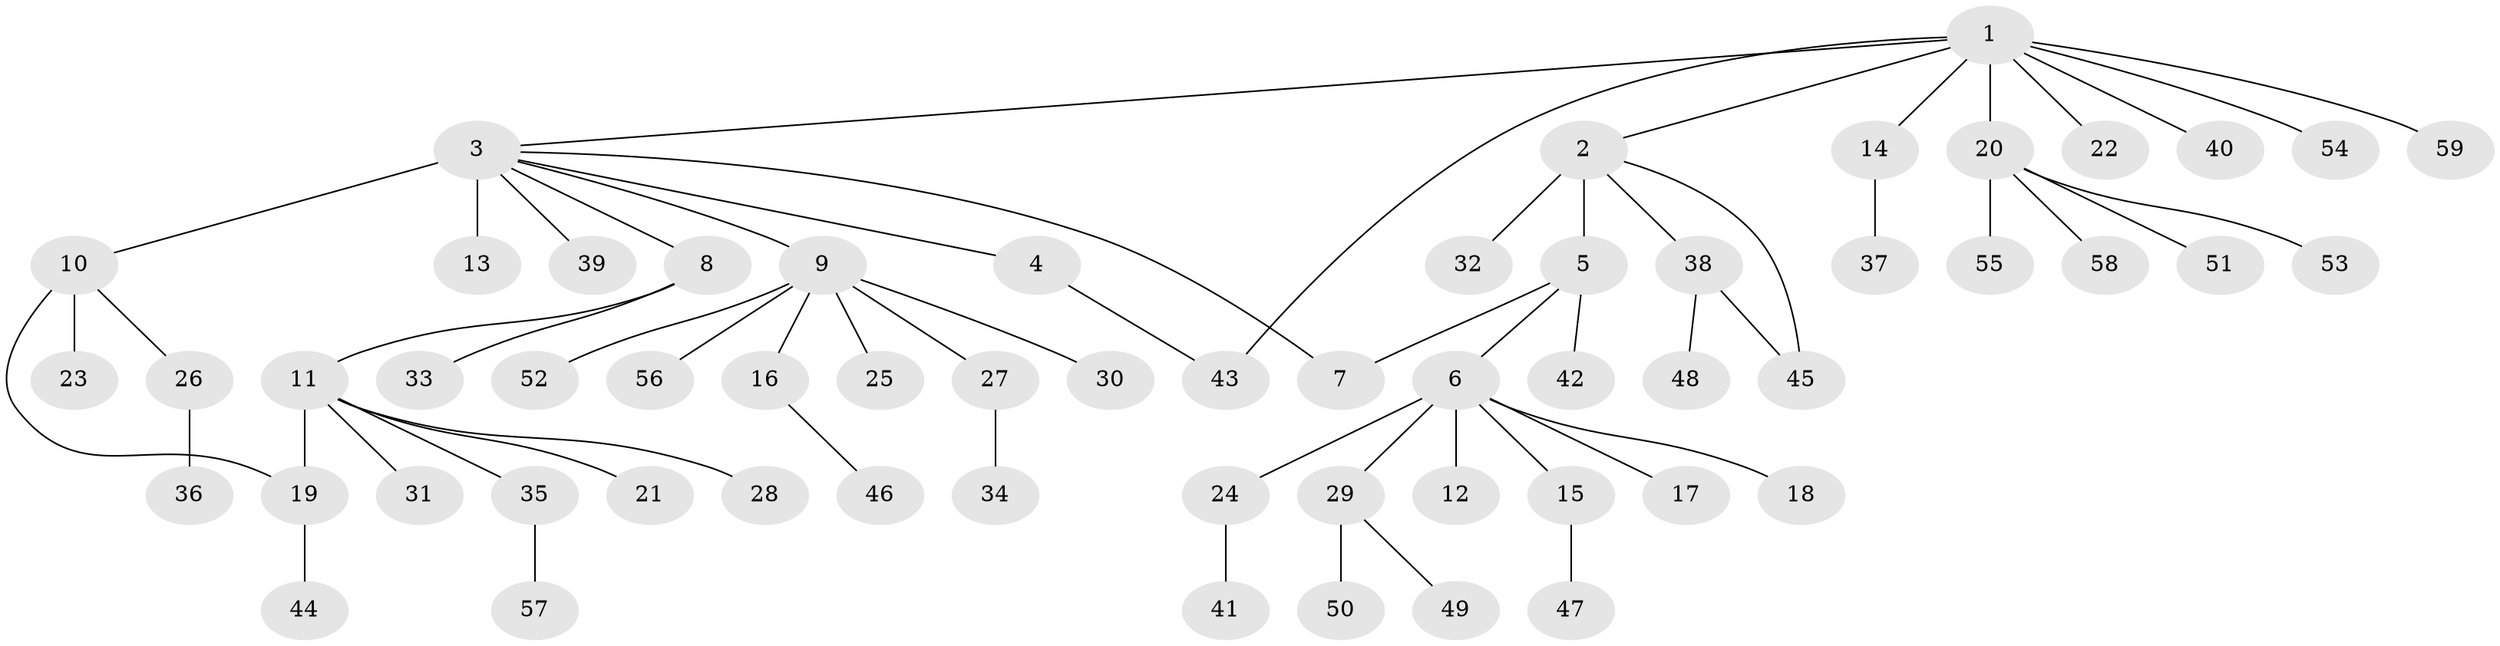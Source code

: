 // original degree distribution, {11: 0.00847457627118644, 8: 0.025423728813559324, 16: 0.00847457627118644, 3: 0.09322033898305085, 1: 0.635593220338983, 9: 0.00847457627118644, 4: 0.025423728813559324, 7: 0.00847457627118644, 13: 0.00847457627118644, 2: 0.1694915254237288, 6: 0.00847457627118644}
// Generated by graph-tools (version 1.1) at 2025/35/03/09/25 02:35:38]
// undirected, 59 vertices, 62 edges
graph export_dot {
graph [start="1"]
  node [color=gray90,style=filled];
  1;
  2;
  3;
  4;
  5;
  6;
  7;
  8;
  9;
  10;
  11;
  12;
  13;
  14;
  15;
  16;
  17;
  18;
  19;
  20;
  21;
  22;
  23;
  24;
  25;
  26;
  27;
  28;
  29;
  30;
  31;
  32;
  33;
  34;
  35;
  36;
  37;
  38;
  39;
  40;
  41;
  42;
  43;
  44;
  45;
  46;
  47;
  48;
  49;
  50;
  51;
  52;
  53;
  54;
  55;
  56;
  57;
  58;
  59;
  1 -- 2 [weight=1.0];
  1 -- 3 [weight=1.0];
  1 -- 14 [weight=1.0];
  1 -- 20 [weight=1.0];
  1 -- 22 [weight=1.0];
  1 -- 40 [weight=1.0];
  1 -- 43 [weight=1.0];
  1 -- 54 [weight=1.0];
  1 -- 59 [weight=1.0];
  2 -- 5 [weight=1.0];
  2 -- 32 [weight=3.0];
  2 -- 38 [weight=1.0];
  2 -- 45 [weight=1.0];
  3 -- 4 [weight=1.0];
  3 -- 7 [weight=1.0];
  3 -- 8 [weight=1.0];
  3 -- 9 [weight=1.0];
  3 -- 10 [weight=1.0];
  3 -- 13 [weight=7.0];
  3 -- 39 [weight=1.0];
  4 -- 43 [weight=1.0];
  5 -- 6 [weight=1.0];
  5 -- 7 [weight=1.0];
  5 -- 42 [weight=1.0];
  6 -- 12 [weight=1.0];
  6 -- 15 [weight=1.0];
  6 -- 17 [weight=1.0];
  6 -- 18 [weight=1.0];
  6 -- 24 [weight=1.0];
  6 -- 29 [weight=2.0];
  8 -- 11 [weight=1.0];
  8 -- 33 [weight=1.0];
  9 -- 16 [weight=1.0];
  9 -- 25 [weight=1.0];
  9 -- 27 [weight=1.0];
  9 -- 30 [weight=1.0];
  9 -- 52 [weight=1.0];
  9 -- 56 [weight=1.0];
  10 -- 19 [weight=1.0];
  10 -- 23 [weight=3.0];
  10 -- 26 [weight=1.0];
  11 -- 19 [weight=7.0];
  11 -- 21 [weight=1.0];
  11 -- 28 [weight=1.0];
  11 -- 31 [weight=1.0];
  11 -- 35 [weight=1.0];
  14 -- 37 [weight=1.0];
  15 -- 47 [weight=1.0];
  16 -- 46 [weight=1.0];
  19 -- 44 [weight=1.0];
  20 -- 51 [weight=1.0];
  20 -- 53 [weight=1.0];
  20 -- 55 [weight=1.0];
  20 -- 58 [weight=1.0];
  24 -- 41 [weight=1.0];
  26 -- 36 [weight=1.0];
  27 -- 34 [weight=1.0];
  29 -- 49 [weight=2.0];
  29 -- 50 [weight=2.0];
  35 -- 57 [weight=1.0];
  38 -- 45 [weight=5.0];
  38 -- 48 [weight=1.0];
}
